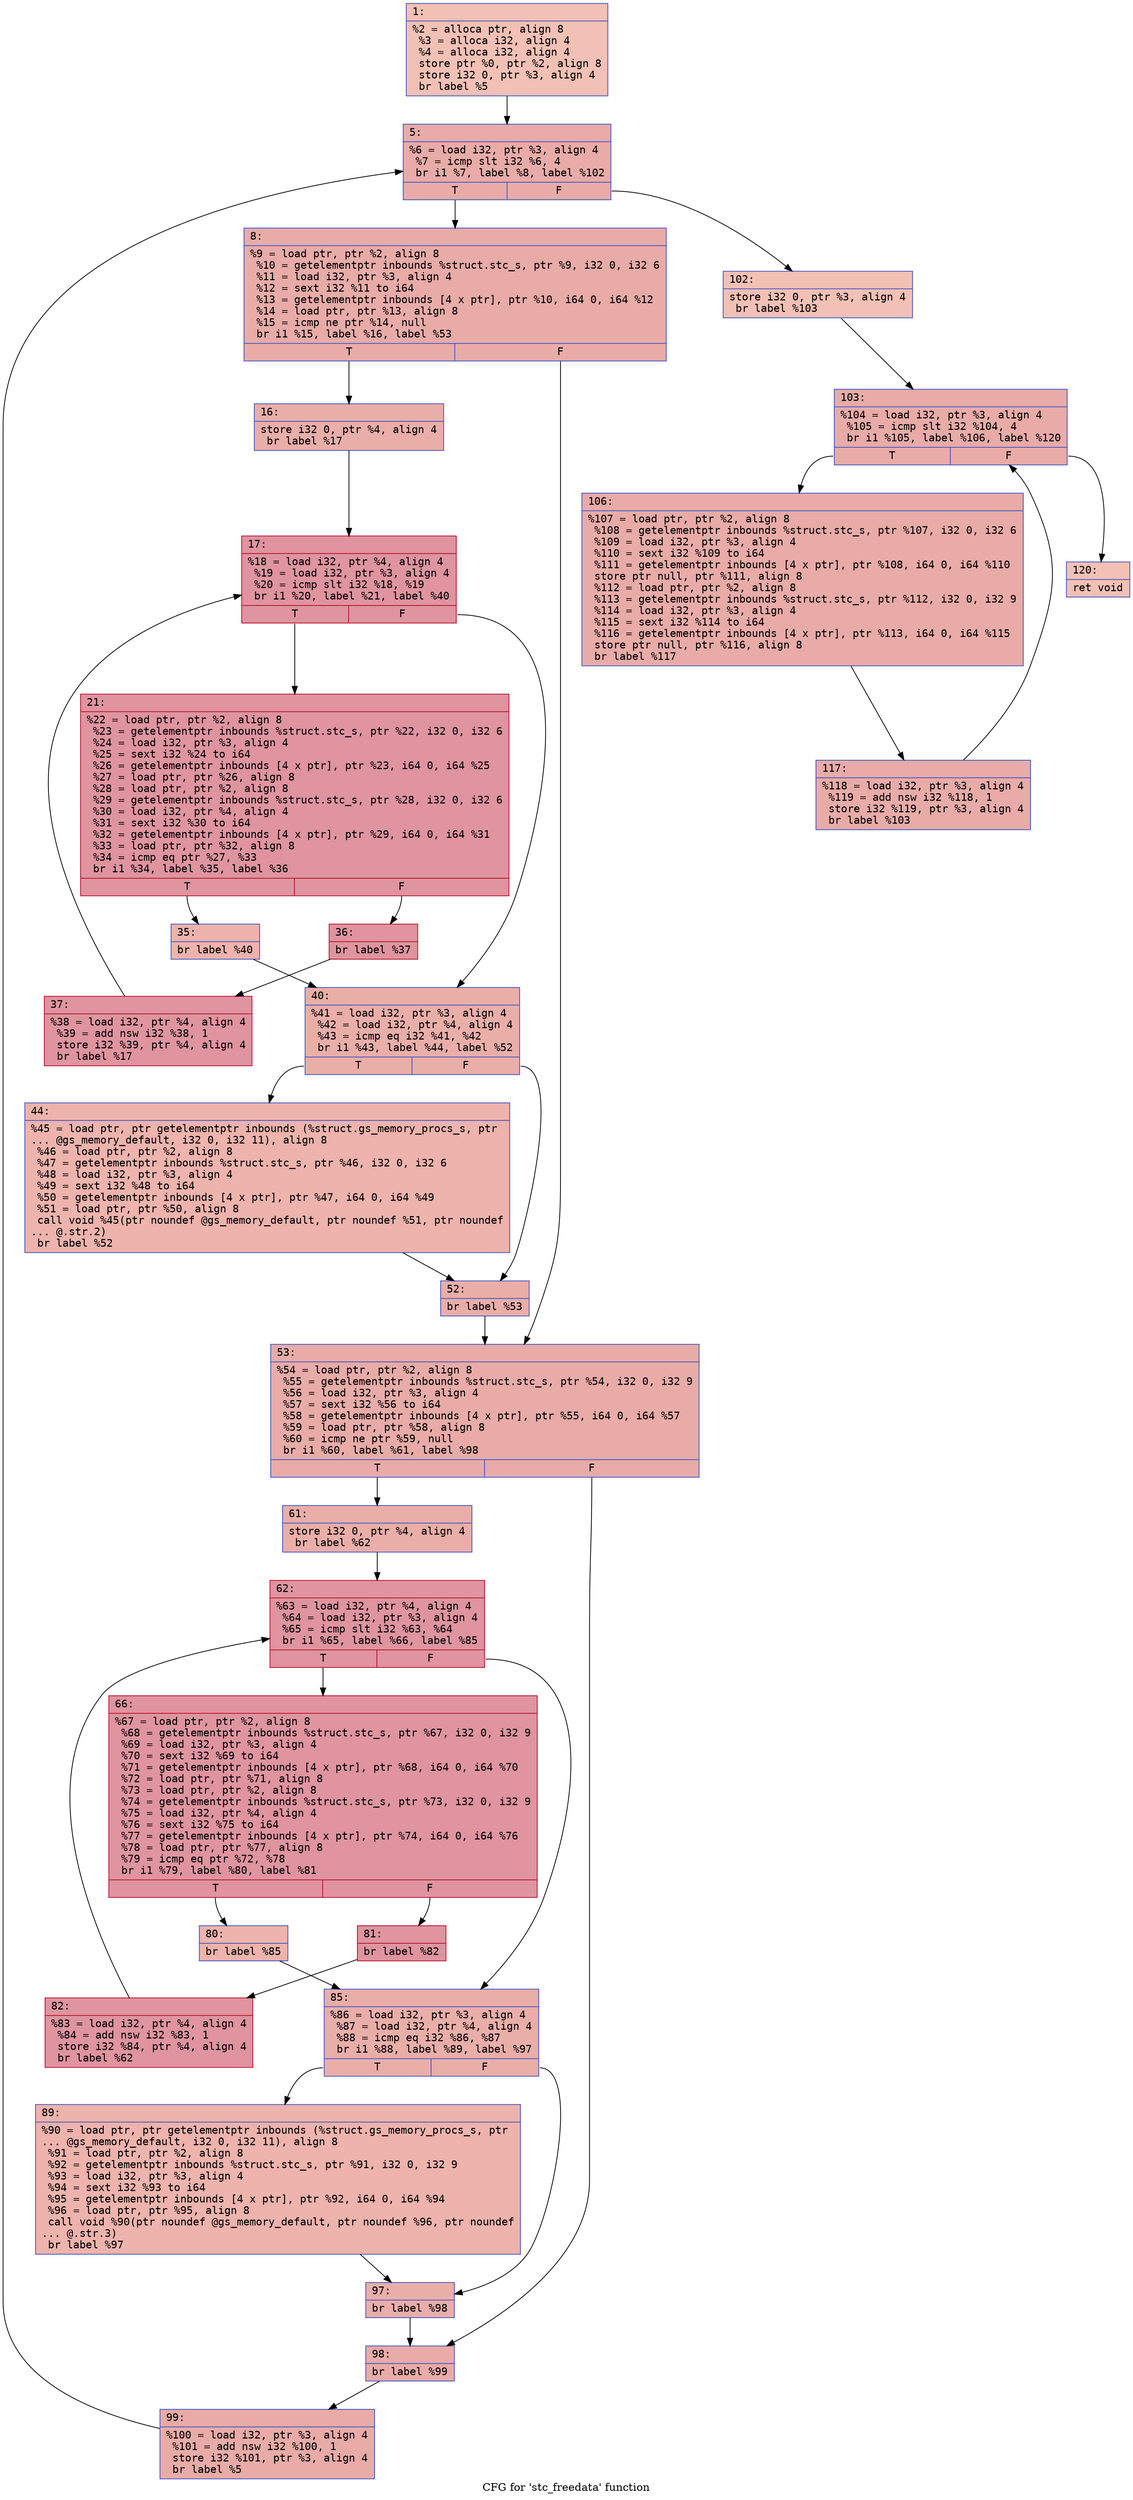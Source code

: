 digraph "CFG for 'stc_freedata' function" {
	label="CFG for 'stc_freedata' function";

	Node0x6000016ac000 [shape=record,color="#3d50c3ff", style=filled, fillcolor="#e5705870" fontname="Courier",label="{1:\l|  %2 = alloca ptr, align 8\l  %3 = alloca i32, align 4\l  %4 = alloca i32, align 4\l  store ptr %0, ptr %2, align 8\l  store i32 0, ptr %3, align 4\l  br label %5\l}"];
	Node0x6000016ac000 -> Node0x6000016ac050[tooltip="1 -> 5\nProbability 100.00%" ];
	Node0x6000016ac050 [shape=record,color="#3d50c3ff", style=filled, fillcolor="#cc403a70" fontname="Courier",label="{5:\l|  %6 = load i32, ptr %3, align 4\l  %7 = icmp slt i32 %6, 4\l  br i1 %7, label %8, label %102\l|{<s0>T|<s1>F}}"];
	Node0x6000016ac050:s0 -> Node0x6000016ac0a0[tooltip="5 -> 8\nProbability 96.88%" ];
	Node0x6000016ac050:s1 -> Node0x6000016ac780[tooltip="5 -> 102\nProbability 3.12%" ];
	Node0x6000016ac0a0 [shape=record,color="#3d50c3ff", style=filled, fillcolor="#cc403a70" fontname="Courier",label="{8:\l|  %9 = load ptr, ptr %2, align 8\l  %10 = getelementptr inbounds %struct.stc_s, ptr %9, i32 0, i32 6\l  %11 = load i32, ptr %3, align 4\l  %12 = sext i32 %11 to i64\l  %13 = getelementptr inbounds [4 x ptr], ptr %10, i64 0, i64 %12\l  %14 = load ptr, ptr %13, align 8\l  %15 = icmp ne ptr %14, null\l  br i1 %15, label %16, label %53\l|{<s0>T|<s1>F}}"];
	Node0x6000016ac0a0:s0 -> Node0x6000016ac0f0[tooltip="8 -> 16\nProbability 62.50%" ];
	Node0x6000016ac0a0:s1 -> Node0x6000016ac3c0[tooltip="8 -> 53\nProbability 37.50%" ];
	Node0x6000016ac0f0 [shape=record,color="#3d50c3ff", style=filled, fillcolor="#d0473d70" fontname="Courier",label="{16:\l|  store i32 0, ptr %4, align 4\l  br label %17\l}"];
	Node0x6000016ac0f0 -> Node0x6000016ac140[tooltip="16 -> 17\nProbability 100.00%" ];
	Node0x6000016ac140 [shape=record,color="#b70d28ff", style=filled, fillcolor="#b70d2870" fontname="Courier",label="{17:\l|  %18 = load i32, ptr %4, align 4\l  %19 = load i32, ptr %3, align 4\l  %20 = icmp slt i32 %18, %19\l  br i1 %20, label %21, label %40\l|{<s0>T|<s1>F}}"];
	Node0x6000016ac140:s0 -> Node0x6000016ac190[tooltip="17 -> 21\nProbability 96.88%" ];
	Node0x6000016ac140:s1 -> Node0x6000016ac2d0[tooltip="17 -> 40\nProbability 3.12%" ];
	Node0x6000016ac190 [shape=record,color="#b70d28ff", style=filled, fillcolor="#b70d2870" fontname="Courier",label="{21:\l|  %22 = load ptr, ptr %2, align 8\l  %23 = getelementptr inbounds %struct.stc_s, ptr %22, i32 0, i32 6\l  %24 = load i32, ptr %3, align 4\l  %25 = sext i32 %24 to i64\l  %26 = getelementptr inbounds [4 x ptr], ptr %23, i64 0, i64 %25\l  %27 = load ptr, ptr %26, align 8\l  %28 = load ptr, ptr %2, align 8\l  %29 = getelementptr inbounds %struct.stc_s, ptr %28, i32 0, i32 6\l  %30 = load i32, ptr %4, align 4\l  %31 = sext i32 %30 to i64\l  %32 = getelementptr inbounds [4 x ptr], ptr %29, i64 0, i64 %31\l  %33 = load ptr, ptr %32, align 8\l  %34 = icmp eq ptr %27, %33\l  br i1 %34, label %35, label %36\l|{<s0>T|<s1>F}}"];
	Node0x6000016ac190:s0 -> Node0x6000016ac1e0[tooltip="21 -> 35\nProbability 3.12%" ];
	Node0x6000016ac190:s1 -> Node0x6000016ac230[tooltip="21 -> 36\nProbability 96.88%" ];
	Node0x6000016ac1e0 [shape=record,color="#3d50c3ff", style=filled, fillcolor="#d6524470" fontname="Courier",label="{35:\l|  br label %40\l}"];
	Node0x6000016ac1e0 -> Node0x6000016ac2d0[tooltip="35 -> 40\nProbability 100.00%" ];
	Node0x6000016ac230 [shape=record,color="#b70d28ff", style=filled, fillcolor="#b70d2870" fontname="Courier",label="{36:\l|  br label %37\l}"];
	Node0x6000016ac230 -> Node0x6000016ac280[tooltip="36 -> 37\nProbability 100.00%" ];
	Node0x6000016ac280 [shape=record,color="#b70d28ff", style=filled, fillcolor="#b70d2870" fontname="Courier",label="{37:\l|  %38 = load i32, ptr %4, align 4\l  %39 = add nsw i32 %38, 1\l  store i32 %39, ptr %4, align 4\l  br label %17\l}"];
	Node0x6000016ac280 -> Node0x6000016ac140[tooltip="37 -> 17\nProbability 100.00%" ];
	Node0x6000016ac2d0 [shape=record,color="#3d50c3ff", style=filled, fillcolor="#d0473d70" fontname="Courier",label="{40:\l|  %41 = load i32, ptr %3, align 4\l  %42 = load i32, ptr %4, align 4\l  %43 = icmp eq i32 %41, %42\l  br i1 %43, label %44, label %52\l|{<s0>T|<s1>F}}"];
	Node0x6000016ac2d0:s0 -> Node0x6000016ac320[tooltip="40 -> 44\nProbability 50.00%" ];
	Node0x6000016ac2d0:s1 -> Node0x6000016ac370[tooltip="40 -> 52\nProbability 50.00%" ];
	Node0x6000016ac320 [shape=record,color="#3d50c3ff", style=filled, fillcolor="#d6524470" fontname="Courier",label="{44:\l|  %45 = load ptr, ptr getelementptr inbounds (%struct.gs_memory_procs_s, ptr\l... @gs_memory_default, i32 0, i32 11), align 8\l  %46 = load ptr, ptr %2, align 8\l  %47 = getelementptr inbounds %struct.stc_s, ptr %46, i32 0, i32 6\l  %48 = load i32, ptr %3, align 4\l  %49 = sext i32 %48 to i64\l  %50 = getelementptr inbounds [4 x ptr], ptr %47, i64 0, i64 %49\l  %51 = load ptr, ptr %50, align 8\l  call void %45(ptr noundef @gs_memory_default, ptr noundef %51, ptr noundef\l... @.str.2)\l  br label %52\l}"];
	Node0x6000016ac320 -> Node0x6000016ac370[tooltip="44 -> 52\nProbability 100.00%" ];
	Node0x6000016ac370 [shape=record,color="#3d50c3ff", style=filled, fillcolor="#d0473d70" fontname="Courier",label="{52:\l|  br label %53\l}"];
	Node0x6000016ac370 -> Node0x6000016ac3c0[tooltip="52 -> 53\nProbability 100.00%" ];
	Node0x6000016ac3c0 [shape=record,color="#3d50c3ff", style=filled, fillcolor="#cc403a70" fontname="Courier",label="{53:\l|  %54 = load ptr, ptr %2, align 8\l  %55 = getelementptr inbounds %struct.stc_s, ptr %54, i32 0, i32 9\l  %56 = load i32, ptr %3, align 4\l  %57 = sext i32 %56 to i64\l  %58 = getelementptr inbounds [4 x ptr], ptr %55, i64 0, i64 %57\l  %59 = load ptr, ptr %58, align 8\l  %60 = icmp ne ptr %59, null\l  br i1 %60, label %61, label %98\l|{<s0>T|<s1>F}}"];
	Node0x6000016ac3c0:s0 -> Node0x6000016ac410[tooltip="53 -> 61\nProbability 62.50%" ];
	Node0x6000016ac3c0:s1 -> Node0x6000016ac6e0[tooltip="53 -> 98\nProbability 37.50%" ];
	Node0x6000016ac410 [shape=record,color="#3d50c3ff", style=filled, fillcolor="#d0473d70" fontname="Courier",label="{61:\l|  store i32 0, ptr %4, align 4\l  br label %62\l}"];
	Node0x6000016ac410 -> Node0x6000016ac460[tooltip="61 -> 62\nProbability 100.00%" ];
	Node0x6000016ac460 [shape=record,color="#b70d28ff", style=filled, fillcolor="#b70d2870" fontname="Courier",label="{62:\l|  %63 = load i32, ptr %4, align 4\l  %64 = load i32, ptr %3, align 4\l  %65 = icmp slt i32 %63, %64\l  br i1 %65, label %66, label %85\l|{<s0>T|<s1>F}}"];
	Node0x6000016ac460:s0 -> Node0x6000016ac4b0[tooltip="62 -> 66\nProbability 96.88%" ];
	Node0x6000016ac460:s1 -> Node0x6000016ac5f0[tooltip="62 -> 85\nProbability 3.12%" ];
	Node0x6000016ac4b0 [shape=record,color="#b70d28ff", style=filled, fillcolor="#b70d2870" fontname="Courier",label="{66:\l|  %67 = load ptr, ptr %2, align 8\l  %68 = getelementptr inbounds %struct.stc_s, ptr %67, i32 0, i32 9\l  %69 = load i32, ptr %3, align 4\l  %70 = sext i32 %69 to i64\l  %71 = getelementptr inbounds [4 x ptr], ptr %68, i64 0, i64 %70\l  %72 = load ptr, ptr %71, align 8\l  %73 = load ptr, ptr %2, align 8\l  %74 = getelementptr inbounds %struct.stc_s, ptr %73, i32 0, i32 9\l  %75 = load i32, ptr %4, align 4\l  %76 = sext i32 %75 to i64\l  %77 = getelementptr inbounds [4 x ptr], ptr %74, i64 0, i64 %76\l  %78 = load ptr, ptr %77, align 8\l  %79 = icmp eq ptr %72, %78\l  br i1 %79, label %80, label %81\l|{<s0>T|<s1>F}}"];
	Node0x6000016ac4b0:s0 -> Node0x6000016ac500[tooltip="66 -> 80\nProbability 3.12%" ];
	Node0x6000016ac4b0:s1 -> Node0x6000016ac550[tooltip="66 -> 81\nProbability 96.88%" ];
	Node0x6000016ac500 [shape=record,color="#3d50c3ff", style=filled, fillcolor="#d6524470" fontname="Courier",label="{80:\l|  br label %85\l}"];
	Node0x6000016ac500 -> Node0x6000016ac5f0[tooltip="80 -> 85\nProbability 100.00%" ];
	Node0x6000016ac550 [shape=record,color="#b70d28ff", style=filled, fillcolor="#b70d2870" fontname="Courier",label="{81:\l|  br label %82\l}"];
	Node0x6000016ac550 -> Node0x6000016ac5a0[tooltip="81 -> 82\nProbability 100.00%" ];
	Node0x6000016ac5a0 [shape=record,color="#b70d28ff", style=filled, fillcolor="#b70d2870" fontname="Courier",label="{82:\l|  %83 = load i32, ptr %4, align 4\l  %84 = add nsw i32 %83, 1\l  store i32 %84, ptr %4, align 4\l  br label %62\l}"];
	Node0x6000016ac5a0 -> Node0x6000016ac460[tooltip="82 -> 62\nProbability 100.00%" ];
	Node0x6000016ac5f0 [shape=record,color="#3d50c3ff", style=filled, fillcolor="#d0473d70" fontname="Courier",label="{85:\l|  %86 = load i32, ptr %3, align 4\l  %87 = load i32, ptr %4, align 4\l  %88 = icmp eq i32 %86, %87\l  br i1 %88, label %89, label %97\l|{<s0>T|<s1>F}}"];
	Node0x6000016ac5f0:s0 -> Node0x6000016ac640[tooltip="85 -> 89\nProbability 50.00%" ];
	Node0x6000016ac5f0:s1 -> Node0x6000016ac690[tooltip="85 -> 97\nProbability 50.00%" ];
	Node0x6000016ac640 [shape=record,color="#3d50c3ff", style=filled, fillcolor="#d6524470" fontname="Courier",label="{89:\l|  %90 = load ptr, ptr getelementptr inbounds (%struct.gs_memory_procs_s, ptr\l... @gs_memory_default, i32 0, i32 11), align 8\l  %91 = load ptr, ptr %2, align 8\l  %92 = getelementptr inbounds %struct.stc_s, ptr %91, i32 0, i32 9\l  %93 = load i32, ptr %3, align 4\l  %94 = sext i32 %93 to i64\l  %95 = getelementptr inbounds [4 x ptr], ptr %92, i64 0, i64 %94\l  %96 = load ptr, ptr %95, align 8\l  call void %90(ptr noundef @gs_memory_default, ptr noundef %96, ptr noundef\l... @.str.3)\l  br label %97\l}"];
	Node0x6000016ac640 -> Node0x6000016ac690[tooltip="89 -> 97\nProbability 100.00%" ];
	Node0x6000016ac690 [shape=record,color="#3d50c3ff", style=filled, fillcolor="#d0473d70" fontname="Courier",label="{97:\l|  br label %98\l}"];
	Node0x6000016ac690 -> Node0x6000016ac6e0[tooltip="97 -> 98\nProbability 100.00%" ];
	Node0x6000016ac6e0 [shape=record,color="#3d50c3ff", style=filled, fillcolor="#cc403a70" fontname="Courier",label="{98:\l|  br label %99\l}"];
	Node0x6000016ac6e0 -> Node0x6000016ac730[tooltip="98 -> 99\nProbability 100.00%" ];
	Node0x6000016ac730 [shape=record,color="#3d50c3ff", style=filled, fillcolor="#cc403a70" fontname="Courier",label="{99:\l|  %100 = load i32, ptr %3, align 4\l  %101 = add nsw i32 %100, 1\l  store i32 %101, ptr %3, align 4\l  br label %5\l}"];
	Node0x6000016ac730 -> Node0x6000016ac050[tooltip="99 -> 5\nProbability 100.00%" ];
	Node0x6000016ac780 [shape=record,color="#3d50c3ff", style=filled, fillcolor="#e5705870" fontname="Courier",label="{102:\l|  store i32 0, ptr %3, align 4\l  br label %103\l}"];
	Node0x6000016ac780 -> Node0x6000016ac7d0[tooltip="102 -> 103\nProbability 100.00%" ];
	Node0x6000016ac7d0 [shape=record,color="#3d50c3ff", style=filled, fillcolor="#cc403a70" fontname="Courier",label="{103:\l|  %104 = load i32, ptr %3, align 4\l  %105 = icmp slt i32 %104, 4\l  br i1 %105, label %106, label %120\l|{<s0>T|<s1>F}}"];
	Node0x6000016ac7d0:s0 -> Node0x6000016ac820[tooltip="103 -> 106\nProbability 96.88%" ];
	Node0x6000016ac7d0:s1 -> Node0x6000016ac8c0[tooltip="103 -> 120\nProbability 3.12%" ];
	Node0x6000016ac820 [shape=record,color="#3d50c3ff", style=filled, fillcolor="#cc403a70" fontname="Courier",label="{106:\l|  %107 = load ptr, ptr %2, align 8\l  %108 = getelementptr inbounds %struct.stc_s, ptr %107, i32 0, i32 6\l  %109 = load i32, ptr %3, align 4\l  %110 = sext i32 %109 to i64\l  %111 = getelementptr inbounds [4 x ptr], ptr %108, i64 0, i64 %110\l  store ptr null, ptr %111, align 8\l  %112 = load ptr, ptr %2, align 8\l  %113 = getelementptr inbounds %struct.stc_s, ptr %112, i32 0, i32 9\l  %114 = load i32, ptr %3, align 4\l  %115 = sext i32 %114 to i64\l  %116 = getelementptr inbounds [4 x ptr], ptr %113, i64 0, i64 %115\l  store ptr null, ptr %116, align 8\l  br label %117\l}"];
	Node0x6000016ac820 -> Node0x6000016ac870[tooltip="106 -> 117\nProbability 100.00%" ];
	Node0x6000016ac870 [shape=record,color="#3d50c3ff", style=filled, fillcolor="#cc403a70" fontname="Courier",label="{117:\l|  %118 = load i32, ptr %3, align 4\l  %119 = add nsw i32 %118, 1\l  store i32 %119, ptr %3, align 4\l  br label %103\l}"];
	Node0x6000016ac870 -> Node0x6000016ac7d0[tooltip="117 -> 103\nProbability 100.00%" ];
	Node0x6000016ac8c0 [shape=record,color="#3d50c3ff", style=filled, fillcolor="#e5705870" fontname="Courier",label="{120:\l|  ret void\l}"];
}
